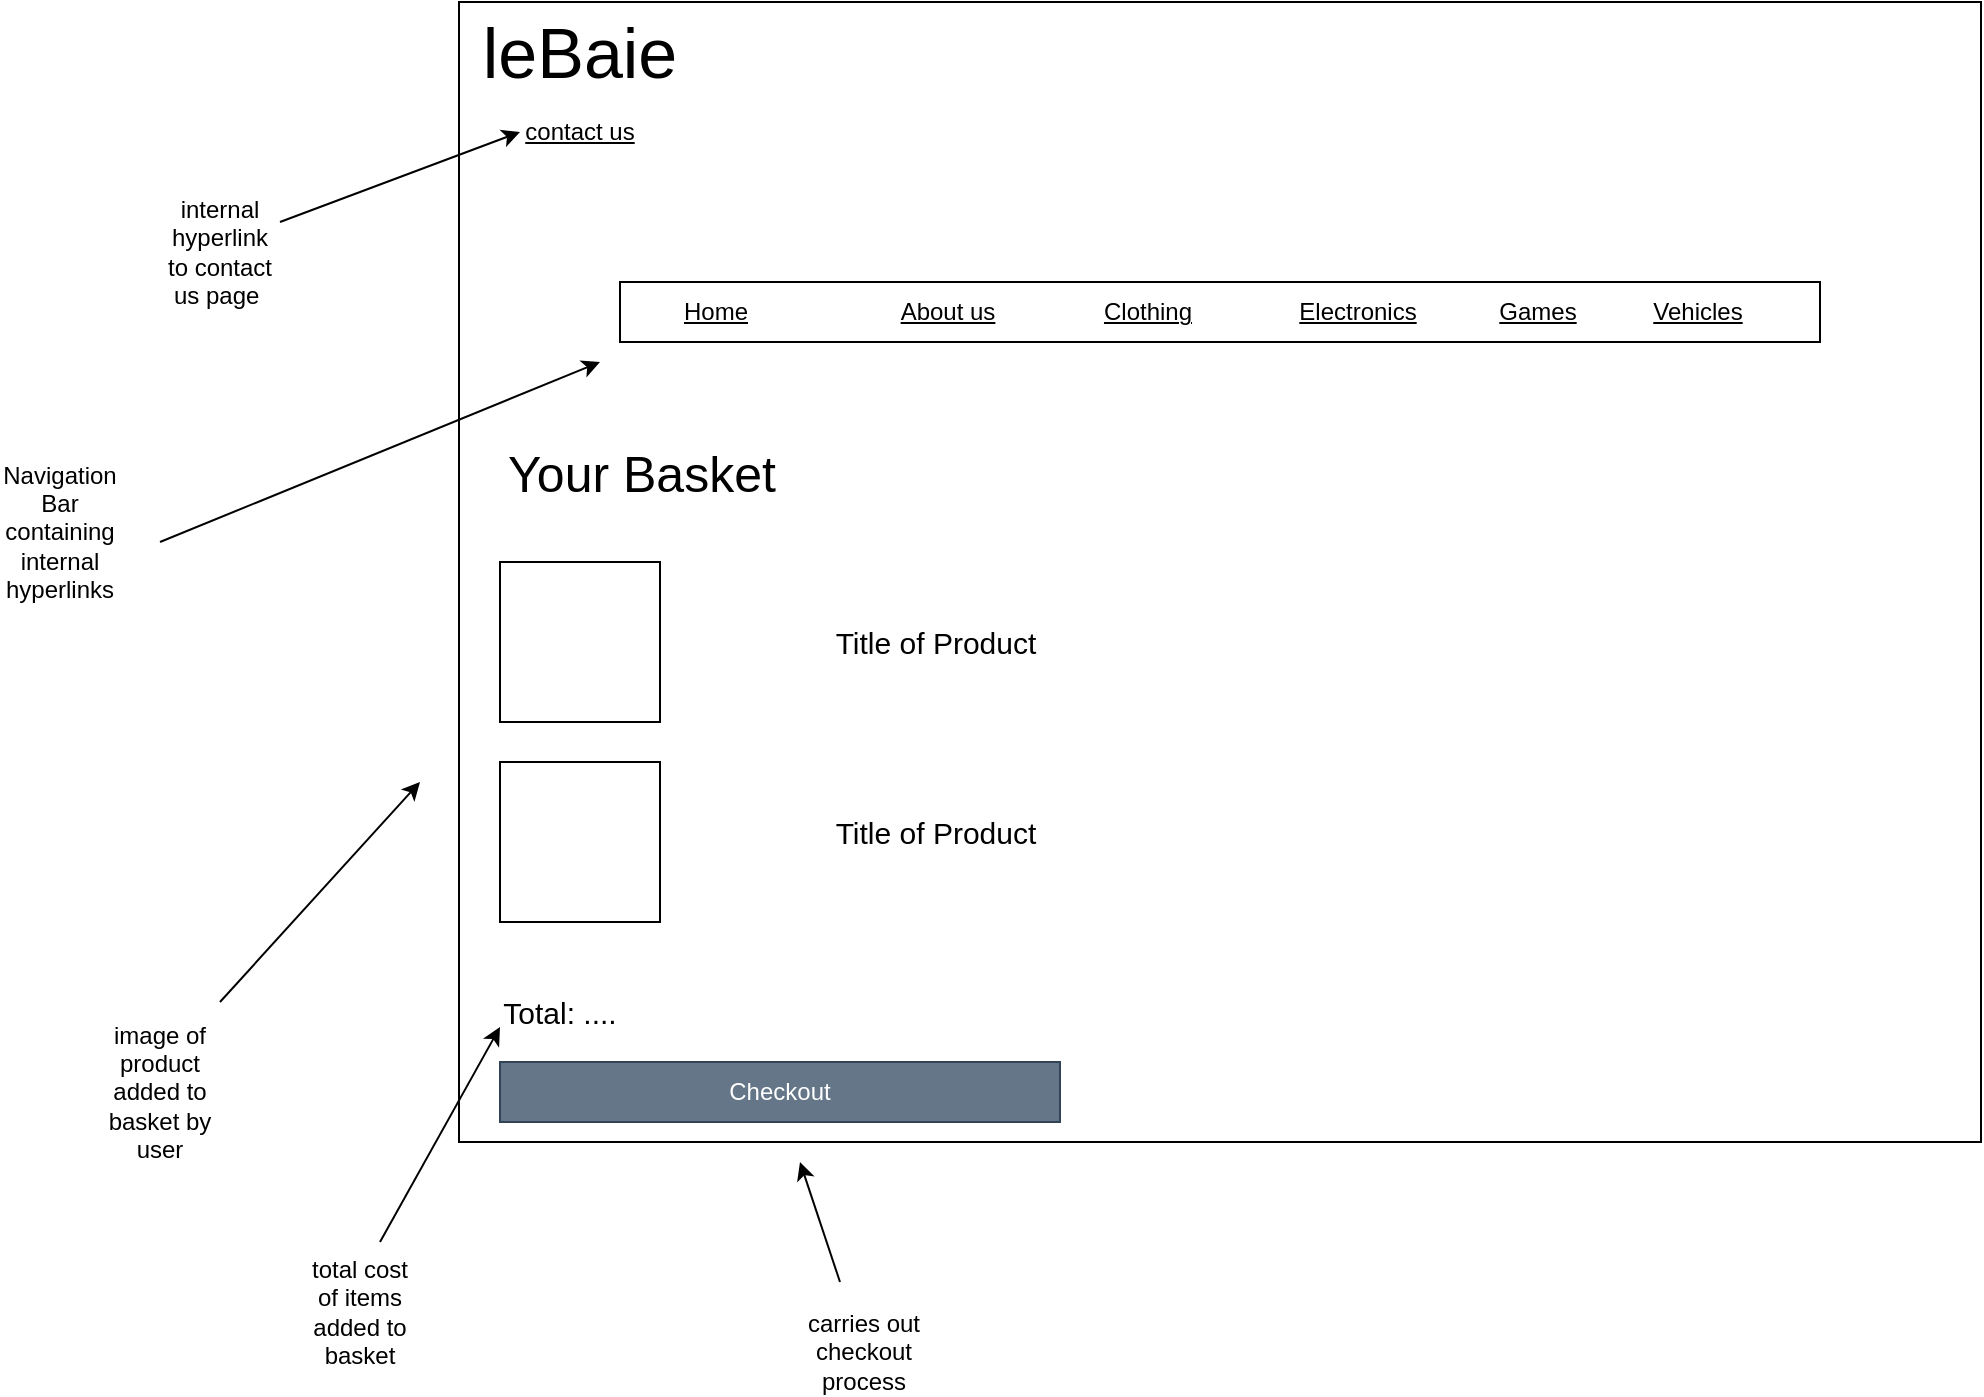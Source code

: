 <mxfile version="22.0.3" type="device">
  <diagram name="Page-1" id="JaS-mlAbmv6u3xqrk0BL">
    <mxGraphModel dx="1818" dy="820" grid="1" gridSize="10" guides="1" tooltips="1" connect="1" arrows="1" fold="1" page="0" pageScale="1" pageWidth="850" pageHeight="1100" math="0" shadow="0">
      <root>
        <mxCell id="0" />
        <mxCell id="1" parent="0" />
        <mxCell id="1FOk7flxC6Cu8_AXTQjD-1" value="" style="rounded=0;whiteSpace=wrap;html=1;fillColor=none;fontStyle=4" parent="1" vertex="1">
          <mxGeometry x="39.5" y="60" width="761" height="570" as="geometry" />
        </mxCell>
        <mxCell id="1FOk7flxC6Cu8_AXTQjD-2" value="" style="rounded=0;whiteSpace=wrap;html=1;fillColor=none;" parent="1" vertex="1">
          <mxGeometry x="120" y="200" width="600" height="30" as="geometry" />
        </mxCell>
        <mxCell id="1FOk7flxC6Cu8_AXTQjD-4" value="&lt;font style=&quot;font-size: 35px;&quot;&gt;leBaie&lt;/font&gt;" style="text;html=1;strokeColor=none;fillColor=none;align=center;verticalAlign=middle;whiteSpace=wrap;rounded=0;fontStyle=0" parent="1" vertex="1">
          <mxGeometry x="70" y="80" width="60" height="10" as="geometry" />
        </mxCell>
        <mxCell id="1FOk7flxC6Cu8_AXTQjD-5" value="&lt;span&gt;Home &lt;/span&gt;" style="text;html=1;strokeColor=none;fillColor=none;align=center;verticalAlign=middle;whiteSpace=wrap;rounded=0;fontStyle=4" parent="1" vertex="1">
          <mxGeometry x="138" y="200" width="60" height="30" as="geometry" />
        </mxCell>
        <mxCell id="1FOk7flxC6Cu8_AXTQjD-6" value="Electronics " style="text;html=1;strokeColor=none;fillColor=none;align=center;verticalAlign=middle;whiteSpace=wrap;rounded=0;fontStyle=4" parent="1" vertex="1">
          <mxGeometry x="459" y="200" width="60" height="30" as="geometry" />
        </mxCell>
        <mxCell id="1FOk7flxC6Cu8_AXTQjD-7" value="Clothing" style="text;html=1;strokeColor=none;fillColor=none;align=center;verticalAlign=middle;whiteSpace=wrap;rounded=0;fontStyle=4" parent="1" vertex="1">
          <mxGeometry x="354" y="200" width="60" height="30" as="geometry" />
        </mxCell>
        <mxCell id="1FOk7flxC6Cu8_AXTQjD-8" value="Vehicles" style="text;html=1;strokeColor=none;fillColor=none;align=center;verticalAlign=middle;whiteSpace=wrap;rounded=0;fontStyle=4" parent="1" vertex="1">
          <mxGeometry x="629" y="200" width="60" height="30" as="geometry" />
        </mxCell>
        <mxCell id="1FOk7flxC6Cu8_AXTQjD-9" value="About us" style="text;html=1;strokeColor=none;fillColor=none;align=center;verticalAlign=middle;whiteSpace=wrap;rounded=0;fontStyle=4" parent="1" vertex="1">
          <mxGeometry x="254" y="200" width="60" height="30" as="geometry" />
        </mxCell>
        <mxCell id="1FOk7flxC6Cu8_AXTQjD-10" value="Games" style="text;html=1;strokeColor=none;fillColor=none;align=center;verticalAlign=middle;whiteSpace=wrap;rounded=0;fontStyle=4" parent="1" vertex="1">
          <mxGeometry x="549" y="200" width="60" height="30" as="geometry" />
        </mxCell>
        <mxCell id="1FOk7flxC6Cu8_AXTQjD-11" value="&lt;span&gt;contact us&lt;br&gt;&lt;/span&gt;" style="text;html=1;strokeColor=none;fillColor=none;align=center;verticalAlign=middle;whiteSpace=wrap;rounded=0;fontStyle=4" parent="1" vertex="1">
          <mxGeometry x="70" y="110" width="60" height="30" as="geometry" />
        </mxCell>
        <mxCell id="1FOk7flxC6Cu8_AXTQjD-13" value="&lt;font style=&quot;font-size: 25px;&quot;&gt;Your Basket&lt;/font&gt;" style="text;html=1;strokeColor=none;fillColor=none;align=center;verticalAlign=middle;whiteSpace=wrap;rounded=0;" parent="1" vertex="1">
          <mxGeometry x="50" y="280" width="162" height="30" as="geometry" />
        </mxCell>
        <mxCell id="1FOk7flxC6Cu8_AXTQjD-15" value="" style="whiteSpace=wrap;html=1;aspect=fixed;" parent="1" vertex="1">
          <mxGeometry x="60" y="440" width="80" height="80" as="geometry" />
        </mxCell>
        <mxCell id="1FOk7flxC6Cu8_AXTQjD-16" value="" style="whiteSpace=wrap;html=1;aspect=fixed;" parent="1" vertex="1">
          <mxGeometry x="60" y="340" width="80" height="80" as="geometry" />
        </mxCell>
        <mxCell id="1FOk7flxC6Cu8_AXTQjD-19" value="Navigation Bar containing internal hyperlinks" style="text;html=1;strokeColor=none;fillColor=none;align=center;verticalAlign=middle;whiteSpace=wrap;rounded=0;" parent="1" vertex="1">
          <mxGeometry x="-190" y="310" width="60" height="30" as="geometry" />
        </mxCell>
        <mxCell id="1FOk7flxC6Cu8_AXTQjD-20" value="" style="endArrow=classic;html=1;rounded=0;" parent="1" edge="1">
          <mxGeometry width="50" height="50" relative="1" as="geometry">
            <mxPoint x="-110" y="330" as="sourcePoint" />
            <mxPoint x="110" y="240" as="targetPoint" />
          </mxGeometry>
        </mxCell>
        <mxCell id="1FOk7flxC6Cu8_AXTQjD-26" value="Checkout" style="text;html=1;strokeColor=#314354;fillColor=#647687;align=center;verticalAlign=middle;whiteSpace=wrap;rounded=0;fontColor=#ffffff;" parent="1" vertex="1">
          <mxGeometry x="60" y="590" width="280" height="30" as="geometry" />
        </mxCell>
        <mxCell id="1FOk7flxC6Cu8_AXTQjD-27" value="&lt;font style=&quot;font-size: 15px;&quot;&gt;Total: ....&lt;/font&gt;" style="text;html=1;strokeColor=none;fillColor=none;align=center;verticalAlign=middle;whiteSpace=wrap;rounded=0;" parent="1" vertex="1">
          <mxGeometry x="60" y="550" width="60" height="30" as="geometry" />
        </mxCell>
        <mxCell id="1FOk7flxC6Cu8_AXTQjD-28" value="&lt;font style=&quot;font-size: 15px;&quot;&gt;Title of Product&lt;/font&gt;" style="text;html=1;strokeColor=none;fillColor=none;align=center;verticalAlign=middle;whiteSpace=wrap;rounded=0;" parent="1" vertex="1">
          <mxGeometry x="160" y="365" width="236" height="30" as="geometry" />
        </mxCell>
        <mxCell id="1FOk7flxC6Cu8_AXTQjD-29" value="&lt;font style=&quot;font-size: 15px;&quot;&gt;Title of Product&lt;/font&gt;" style="text;html=1;strokeColor=none;fillColor=none;align=center;verticalAlign=middle;whiteSpace=wrap;rounded=0;" parent="1" vertex="1">
          <mxGeometry x="160" y="460" width="236" height="30" as="geometry" />
        </mxCell>
        <mxCell id="1FOk7flxC6Cu8_AXTQjD-31" value="" style="endArrow=classic;html=1;rounded=0;" parent="1" edge="1">
          <mxGeometry width="50" height="50" relative="1" as="geometry">
            <mxPoint x="-80" y="560" as="sourcePoint" />
            <mxPoint x="20" y="450" as="targetPoint" />
          </mxGeometry>
        </mxCell>
        <mxCell id="1FOk7flxC6Cu8_AXTQjD-32" value="image of product added to basket by user" style="text;html=1;strokeColor=none;fillColor=none;align=center;verticalAlign=middle;whiteSpace=wrap;rounded=0;" parent="1" vertex="1">
          <mxGeometry x="-140" y="590" width="60" height="30" as="geometry" />
        </mxCell>
        <mxCell id="1FOk7flxC6Cu8_AXTQjD-33" value="" style="endArrow=classic;html=1;rounded=0;entryX=0;entryY=0.75;entryDx=0;entryDy=0;" parent="1" target="1FOk7flxC6Cu8_AXTQjD-27" edge="1">
          <mxGeometry width="50" height="50" relative="1" as="geometry">
            <mxPoint y="680" as="sourcePoint" />
            <mxPoint x="20" y="660" as="targetPoint" />
          </mxGeometry>
        </mxCell>
        <mxCell id="1FOk7flxC6Cu8_AXTQjD-34" value="total cost of items added to basket" style="text;html=1;strokeColor=none;fillColor=none;align=center;verticalAlign=middle;whiteSpace=wrap;rounded=0;" parent="1" vertex="1">
          <mxGeometry x="-40" y="700" width="60" height="30" as="geometry" />
        </mxCell>
        <mxCell id="1FOk7flxC6Cu8_AXTQjD-35" value="" style="endArrow=classic;html=1;rounded=0;" parent="1" edge="1">
          <mxGeometry width="50" height="50" relative="1" as="geometry">
            <mxPoint x="230" y="700" as="sourcePoint" />
            <mxPoint x="210" y="640" as="targetPoint" />
          </mxGeometry>
        </mxCell>
        <mxCell id="1FOk7flxC6Cu8_AXTQjD-36" value="" style="endArrow=classic;html=1;rounded=0;entryX=0;entryY=0.5;entryDx=0;entryDy=0;" parent="1" target="1FOk7flxC6Cu8_AXTQjD-11" edge="1">
          <mxGeometry width="50" height="50" relative="1" as="geometry">
            <mxPoint x="-50" y="170" as="sourcePoint" />
            <mxPoint y="120" as="targetPoint" />
          </mxGeometry>
        </mxCell>
        <mxCell id="1FOk7flxC6Cu8_AXTQjD-37" value="internal hyperlink to contact us page&amp;nbsp;" style="text;html=1;strokeColor=none;fillColor=none;align=center;verticalAlign=middle;whiteSpace=wrap;rounded=0;" parent="1" vertex="1">
          <mxGeometry x="-110" y="170" width="60" height="30" as="geometry" />
        </mxCell>
        <mxCell id="1FOk7flxC6Cu8_AXTQjD-39" value="carries out checkout process" style="text;html=1;strokeColor=none;fillColor=none;align=center;verticalAlign=middle;whiteSpace=wrap;rounded=0;" parent="1" vertex="1">
          <mxGeometry x="212" y="720" width="60" height="30" as="geometry" />
        </mxCell>
      </root>
    </mxGraphModel>
  </diagram>
</mxfile>
